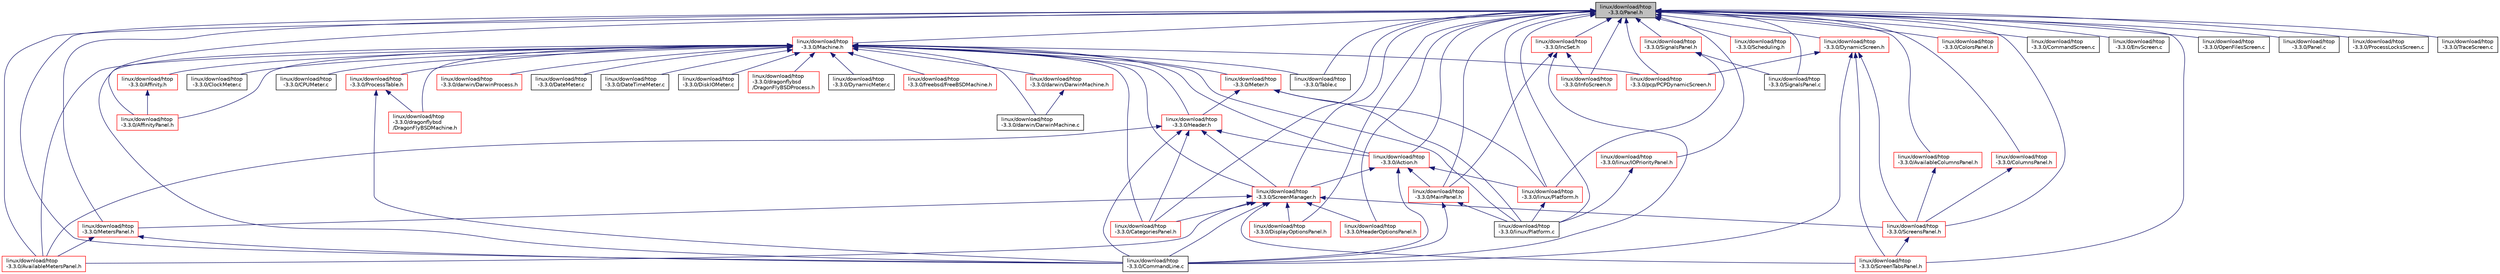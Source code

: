 digraph "linux/download/htop-3.3.0/Panel.h"
{
  edge [fontname="Helvetica",fontsize="10",labelfontname="Helvetica",labelfontsize="10"];
  node [fontname="Helvetica",fontsize="10",shape=record];
  Node29 [label="linux/download/htop\l-3.3.0/Panel.h",height=0.2,width=0.4,color="black", fillcolor="grey75", style="filled", fontcolor="black"];
  Node29 -> Node30 [dir="back",color="midnightblue",fontsize="10",style="solid"];
  Node30 [label="linux/download/htop\l-3.3.0/Machine.h",height=0.2,width=0.4,color="red", fillcolor="white", style="filled",URL="$Machine_8h.html"];
  Node30 -> Node31 [dir="back",color="midnightblue",fontsize="10",style="solid"];
  Node31 [label="linux/download/htop\l-3.3.0/Header.h",height=0.2,width=0.4,color="red", fillcolor="white", style="filled",URL="$linux_2download_2htop-3_83_80_2Header_8h.html"];
  Node31 -> Node32 [dir="back",color="midnightblue",fontsize="10",style="solid"];
  Node32 [label="linux/download/htop\l-3.3.0/Action.h",height=0.2,width=0.4,color="red", fillcolor="white", style="filled",URL="$Action_8h.html"];
  Node32 -> Node34 [dir="back",color="midnightblue",fontsize="10",style="solid"];
  Node34 [label="linux/download/htop\l-3.3.0/ScreenManager.h",height=0.2,width=0.4,color="red", fillcolor="white", style="filled",URL="$ScreenManager_8h.html"];
  Node34 -> Node35 [dir="back",color="midnightblue",fontsize="10",style="solid"];
  Node35 [label="linux/download/htop\l-3.3.0/CategoriesPanel.h",height=0.2,width=0.4,color="red", fillcolor="white", style="filled",URL="$CategoriesPanel_8h.html"];
  Node34 -> Node37 [dir="back",color="midnightblue",fontsize="10",style="solid"];
  Node37 [label="linux/download/htop\l-3.3.0/MetersPanel.h",height=0.2,width=0.4,color="red", fillcolor="white", style="filled",URL="$MetersPanel_8h.html"];
  Node37 -> Node38 [dir="back",color="midnightblue",fontsize="10",style="solid"];
  Node38 [label="linux/download/htop\l-3.3.0/AvailableMetersPanel.h",height=0.2,width=0.4,color="red", fillcolor="white", style="filled",URL="$AvailableMetersPanel_8h.html"];
  Node37 -> Node40 [dir="back",color="midnightblue",fontsize="10",style="solid"];
  Node40 [label="linux/download/htop\l-3.3.0/CommandLine.c",height=0.2,width=0.4,color="black", fillcolor="white", style="filled",URL="$CommandLine_8c.html"];
  Node34 -> Node38 [dir="back",color="midnightblue",fontsize="10",style="solid"];
  Node34 -> Node42 [dir="back",color="midnightblue",fontsize="10",style="solid"];
  Node42 [label="linux/download/htop\l-3.3.0/DisplayOptionsPanel.h",height=0.2,width=0.4,color="red", fillcolor="white", style="filled",URL="$DisplayOptionsPanel_8h.html"];
  Node34 -> Node44 [dir="back",color="midnightblue",fontsize="10",style="solid"];
  Node44 [label="linux/download/htop\l-3.3.0/HeaderOptionsPanel.h",height=0.2,width=0.4,color="red", fillcolor="white", style="filled",URL="$HeaderOptionsPanel_8h.html"];
  Node34 -> Node46 [dir="back",color="midnightblue",fontsize="10",style="solid"];
  Node46 [label="linux/download/htop\l-3.3.0/ScreensPanel.h",height=0.2,width=0.4,color="red", fillcolor="white", style="filled",URL="$ScreensPanel_8h.html"];
  Node46 -> Node47 [dir="back",color="midnightblue",fontsize="10",style="solid"];
  Node47 [label="linux/download/htop\l-3.3.0/ScreenTabsPanel.h",height=0.2,width=0.4,color="red", fillcolor="white", style="filled",URL="$ScreenTabsPanel_8h.html"];
  Node34 -> Node47 [dir="back",color="midnightblue",fontsize="10",style="solid"];
  Node34 -> Node40 [dir="back",color="midnightblue",fontsize="10",style="solid"];
  Node32 -> Node51 [dir="back",color="midnightblue",fontsize="10",style="solid"];
  Node51 [label="linux/download/htop\l-3.3.0/MainPanel.h",height=0.2,width=0.4,color="red", fillcolor="white", style="filled",URL="$MainPanel_8h.html"];
  Node51 -> Node40 [dir="back",color="midnightblue",fontsize="10",style="solid"];
  Node51 -> Node52 [dir="back",color="midnightblue",fontsize="10",style="solid"];
  Node52 [label="linux/download/htop\l-3.3.0/linux/Platform.c",height=0.2,width=0.4,color="black", fillcolor="white", style="filled",URL="$linux_2Platform_8c.html"];
  Node32 -> Node40 [dir="back",color="midnightblue",fontsize="10",style="solid"];
  Node32 -> Node64 [dir="back",color="midnightblue",fontsize="10",style="solid"];
  Node64 [label="linux/download/htop\l-3.3.0/linux/Platform.h",height=0.2,width=0.4,color="red", fillcolor="white", style="filled",URL="$linux_2Platform_8h.html"];
  Node64 -> Node52 [dir="back",color="midnightblue",fontsize="10",style="solid"];
  Node31 -> Node35 [dir="back",color="midnightblue",fontsize="10",style="solid"];
  Node31 -> Node34 [dir="back",color="midnightblue",fontsize="10",style="solid"];
  Node31 -> Node38 [dir="back",color="midnightblue",fontsize="10",style="solid"];
  Node31 -> Node40 [dir="back",color="midnightblue",fontsize="10",style="solid"];
  Node30 -> Node118 [dir="back",color="midnightblue",fontsize="10",style="solid"];
  Node118 [label="linux/download/htop\l-3.3.0/Meter.h",height=0.2,width=0.4,color="red", fillcolor="white", style="filled",URL="$Meter_8h.html"];
  Node118 -> Node31 [dir="back",color="midnightblue",fontsize="10",style="solid"];
  Node118 -> Node52 [dir="back",color="midnightblue",fontsize="10",style="solid"];
  Node118 -> Node64 [dir="back",color="midnightblue",fontsize="10",style="solid"];
  Node30 -> Node32 [dir="back",color="midnightblue",fontsize="10",style="solid"];
  Node30 -> Node35 [dir="back",color="midnightblue",fontsize="10",style="solid"];
  Node30 -> Node34 [dir="back",color="midnightblue",fontsize="10",style="solid"];
  Node30 -> Node153 [dir="back",color="midnightblue",fontsize="10",style="solid"];
  Node153 [label="linux/download/htop\l-3.3.0/Affinity.h",height=0.2,width=0.4,color="red", fillcolor="white", style="filled",URL="$Affinity_8h.html"];
  Node153 -> Node155 [dir="back",color="midnightblue",fontsize="10",style="solid"];
  Node155 [label="linux/download/htop\l-3.3.0/AffinityPanel.h",height=0.2,width=0.4,color="red", fillcolor="white", style="filled",URL="$AffinityPanel_8h.html"];
  Node30 -> Node155 [dir="back",color="midnightblue",fontsize="10",style="solid"];
  Node30 -> Node38 [dir="back",color="midnightblue",fontsize="10",style="solid"];
  Node30 -> Node124 [dir="back",color="midnightblue",fontsize="10",style="solid"];
  Node124 [label="linux/download/htop\l-3.3.0/ClockMeter.c",height=0.2,width=0.4,color="black", fillcolor="white", style="filled",URL="$ClockMeter_8c.html"];
  Node30 -> Node40 [dir="back",color="midnightblue",fontsize="10",style="solid"];
  Node30 -> Node157 [dir="back",color="midnightblue",fontsize="10",style="solid"];
  Node157 [label="linux/download/htop\l-3.3.0/ProcessTable.h",height=0.2,width=0.4,color="red", fillcolor="white", style="filled",URL="$ProcessTable_8h.html"];
  Node157 -> Node40 [dir="back",color="midnightblue",fontsize="10",style="solid"];
  Node157 -> Node160 [dir="back",color="midnightblue",fontsize="10",style="solid"];
  Node160 [label="linux/download/htop\l-3.3.0/dragonflybsd\l/DragonFlyBSDMachine.h",height=0.2,width=0.4,color="red", fillcolor="white", style="filled",URL="$DragonFlyBSDMachine_8h.html"];
  Node30 -> Node95 [dir="back",color="midnightblue",fontsize="10",style="solid"];
  Node95 [label="linux/download/htop\l-3.3.0/CPUMeter.c",height=0.2,width=0.4,color="black", fillcolor="white", style="filled",URL="$CPUMeter_8c.html"];
  Node30 -> Node55 [dir="back",color="midnightblue",fontsize="10",style="solid"];
  Node55 [label="linux/download/htop\l-3.3.0/darwin/DarwinMachine.c",height=0.2,width=0.4,color="black", fillcolor="white", style="filled",URL="$DarwinMachine_8c.html"];
  Node30 -> Node184 [dir="back",color="midnightblue",fontsize="10",style="solid"];
  Node184 [label="linux/download/htop\l-3.3.0/darwin/DarwinMachine.h",height=0.2,width=0.4,color="red", fillcolor="white", style="filled",URL="$DarwinMachine_8h.html"];
  Node184 -> Node55 [dir="back",color="midnightblue",fontsize="10",style="solid"];
  Node30 -> Node159 [dir="back",color="midnightblue",fontsize="10",style="solid"];
  Node159 [label="linux/download/htop\l-3.3.0/darwin/DarwinProcess.h",height=0.2,width=0.4,color="red", fillcolor="white", style="filled",URL="$DarwinProcess_8h.html"];
  Node30 -> Node126 [dir="back",color="midnightblue",fontsize="10",style="solid"];
  Node126 [label="linux/download/htop\l-3.3.0/DateMeter.c",height=0.2,width=0.4,color="black", fillcolor="white", style="filled",URL="$DateMeter_8c.html"];
  Node30 -> Node128 [dir="back",color="midnightblue",fontsize="10",style="solid"];
  Node128 [label="linux/download/htop\l-3.3.0/DateTimeMeter.c",height=0.2,width=0.4,color="black", fillcolor="white", style="filled",URL="$DateTimeMeter_8c.html"];
  Node30 -> Node96 [dir="back",color="midnightblue",fontsize="10",style="solid"];
  Node96 [label="linux/download/htop\l-3.3.0/DiskIOMeter.c",height=0.2,width=0.4,color="black", fillcolor="white", style="filled",URL="$DiskIOMeter_8c.html"];
  Node30 -> Node160 [dir="back",color="midnightblue",fontsize="10",style="solid"];
  Node30 -> Node185 [dir="back",color="midnightblue",fontsize="10",style="solid"];
  Node185 [label="linux/download/htop\l-3.3.0/dragonflybsd\l/DragonFlyBSDProcess.h",height=0.2,width=0.4,color="red", fillcolor="white", style="filled",URL="$DragonFlyBSDProcess_8h.html"];
  Node30 -> Node98 [dir="back",color="midnightblue",fontsize="10",style="solid"];
  Node98 [label="linux/download/htop\l-3.3.0/DynamicMeter.c",height=0.2,width=0.4,color="black", fillcolor="white", style="filled",URL="$DynamicMeter_8c.html"];
  Node30 -> Node186 [dir="back",color="midnightblue",fontsize="10",style="solid"];
  Node186 [label="linux/download/htop\l-3.3.0/freebsd/FreeBSDMachine.h",height=0.2,width=0.4,color="red", fillcolor="white", style="filled",URL="$FreeBSDMachine_8h.html"];
  Node30 -> Node52 [dir="back",color="midnightblue",fontsize="10",style="solid"];
  Node30 -> Node197 [dir="back",color="midnightblue",fontsize="10",style="solid"];
  Node197 [label="linux/download/htop\l-3.3.0/pcp/PCPDynamicScreen.h",height=0.2,width=0.4,color="red", fillcolor="white", style="filled",URL="$PCPDynamicScreen_8h.html"];
  Node30 -> Node203 [dir="back",color="midnightblue",fontsize="10",style="solid"];
  Node203 [label="linux/download/htop\l-3.3.0/Table.c",height=0.2,width=0.4,color="black", fillcolor="white", style="filled",URL="$Table_8c.html"];
  Node29 -> Node32 [dir="back",color="midnightblue",fontsize="10",style="solid"];
  Node29 -> Node35 [dir="back",color="midnightblue",fontsize="10",style="solid"];
  Node29 -> Node34 [dir="back",color="midnightblue",fontsize="10",style="solid"];
  Node29 -> Node208 [dir="back",color="midnightblue",fontsize="10",style="solid"];
  Node208 [label="linux/download/htop\l-3.3.0/IncSet.h",height=0.2,width=0.4,color="red", fillcolor="white", style="filled",URL="$IncSet_8h.html"];
  Node208 -> Node209 [dir="back",color="midnightblue",fontsize="10",style="solid"];
  Node209 [label="linux/download/htop\l-3.3.0/InfoScreen.h",height=0.2,width=0.4,color="red", fillcolor="white", style="filled",URL="$InfoScreen_8h.html"];
  Node208 -> Node51 [dir="back",color="midnightblue",fontsize="10",style="solid"];
  Node208 -> Node40 [dir="back",color="midnightblue",fontsize="10",style="solid"];
  Node29 -> Node209 [dir="back",color="midnightblue",fontsize="10",style="solid"];
  Node29 -> Node51 [dir="back",color="midnightblue",fontsize="10",style="solid"];
  Node29 -> Node220 [dir="back",color="midnightblue",fontsize="10",style="solid"];
  Node220 [label="linux/download/htop\l-3.3.0/Scheduling.h",height=0.2,width=0.4,color="red", fillcolor="white", style="filled",URL="$Scheduling_8h.html"];
  Node29 -> Node222 [dir="back",color="midnightblue",fontsize="10",style="solid"];
  Node222 [label="linux/download/htop\l-3.3.0/SignalsPanel.h",height=0.2,width=0.4,color="red", fillcolor="white", style="filled",URL="$SignalsPanel_8h.html"];
  Node222 -> Node64 [dir="back",color="midnightblue",fontsize="10",style="solid"];
  Node222 -> Node111 [dir="back",color="midnightblue",fontsize="10",style="solid"];
  Node111 [label="linux/download/htop\l-3.3.0/SignalsPanel.c",height=0.2,width=0.4,color="black", fillcolor="white", style="filled",URL="$SignalsPanel_8c.html"];
  Node29 -> Node155 [dir="back",color="midnightblue",fontsize="10",style="solid"];
  Node29 -> Node223 [dir="back",color="midnightblue",fontsize="10",style="solid"];
  Node223 [label="linux/download/htop\l-3.3.0/AvailableColumnsPanel.h",height=0.2,width=0.4,color="red", fillcolor="white", style="filled",URL="$AvailableColumnsPanel_8h.html"];
  Node223 -> Node46 [dir="back",color="midnightblue",fontsize="10",style="solid"];
  Node29 -> Node224 [dir="back",color="midnightblue",fontsize="10",style="solid"];
  Node224 [label="linux/download/htop\l-3.3.0/ColumnsPanel.h",height=0.2,width=0.4,color="red", fillcolor="white", style="filled",URL="$ColumnsPanel_8h.html"];
  Node224 -> Node46 [dir="back",color="midnightblue",fontsize="10",style="solid"];
  Node29 -> Node37 [dir="back",color="midnightblue",fontsize="10",style="solid"];
  Node29 -> Node38 [dir="back",color="midnightblue",fontsize="10",style="solid"];
  Node29 -> Node226 [dir="back",color="midnightblue",fontsize="10",style="solid"];
  Node226 [label="linux/download/htop\l-3.3.0/ColorsPanel.h",height=0.2,width=0.4,color="red", fillcolor="white", style="filled",URL="$ColorsPanel_8h.html"];
  Node29 -> Node42 [dir="back",color="midnightblue",fontsize="10",style="solid"];
  Node29 -> Node44 [dir="back",color="midnightblue",fontsize="10",style="solid"];
  Node29 -> Node228 [dir="back",color="midnightblue",fontsize="10",style="solid"];
  Node228 [label="linux/download/htop\l-3.3.0/DynamicScreen.h",height=0.2,width=0.4,color="red", fillcolor="white", style="filled",URL="$DynamicScreen_8h.html"];
  Node228 -> Node46 [dir="back",color="midnightblue",fontsize="10",style="solid"];
  Node228 -> Node47 [dir="back",color="midnightblue",fontsize="10",style="solid"];
  Node228 -> Node40 [dir="back",color="midnightblue",fontsize="10",style="solid"];
  Node228 -> Node197 [dir="back",color="midnightblue",fontsize="10",style="solid"];
  Node29 -> Node46 [dir="back",color="midnightblue",fontsize="10",style="solid"];
  Node29 -> Node47 [dir="back",color="midnightblue",fontsize="10",style="solid"];
  Node29 -> Node40 [dir="back",color="midnightblue",fontsize="10",style="solid"];
  Node29 -> Node211 [dir="back",color="midnightblue",fontsize="10",style="solid"];
  Node211 [label="linux/download/htop\l-3.3.0/CommandScreen.c",height=0.2,width=0.4,color="black", fillcolor="white", style="filled",URL="$CommandScreen_8c.html"];
  Node29 -> Node100 [dir="back",color="midnightblue",fontsize="10",style="solid"];
  Node100 [label="linux/download/htop\l-3.3.0/EnvScreen.c",height=0.2,width=0.4,color="black", fillcolor="white", style="filled",URL="$EnvScreen_8c.html"];
  Node29 -> Node229 [dir="back",color="midnightblue",fontsize="10",style="solid"];
  Node229 [label="linux/download/htop\l-3.3.0/linux/IOPriorityPanel.h",height=0.2,width=0.4,color="red", fillcolor="white", style="filled",URL="$IOPriorityPanel_8h.html"];
  Node229 -> Node52 [dir="back",color="midnightblue",fontsize="10",style="solid"];
  Node29 -> Node52 [dir="back",color="midnightblue",fontsize="10",style="solid"];
  Node29 -> Node64 [dir="back",color="midnightblue",fontsize="10",style="solid"];
  Node29 -> Node214 [dir="back",color="midnightblue",fontsize="10",style="solid"];
  Node214 [label="linux/download/htop\l-3.3.0/OpenFilesScreen.c",height=0.2,width=0.4,color="black", fillcolor="white", style="filled",URL="$OpenFilesScreen_8c.html"];
  Node29 -> Node231 [dir="back",color="midnightblue",fontsize="10",style="solid"];
  Node231 [label="linux/download/htop\l-3.3.0/Panel.c",height=0.2,width=0.4,color="black", fillcolor="white", style="filled",URL="$Panel_8c.html"];
  Node29 -> Node197 [dir="back",color="midnightblue",fontsize="10",style="solid"];
  Node29 -> Node109 [dir="back",color="midnightblue",fontsize="10",style="solid"];
  Node109 [label="linux/download/htop\l-3.3.0/ProcessLocksScreen.c",height=0.2,width=0.4,color="black", fillcolor="white", style="filled",URL="$ProcessLocksScreen_8c.html"];
  Node29 -> Node111 [dir="back",color="midnightblue",fontsize="10",style="solid"];
  Node29 -> Node203 [dir="back",color="midnightblue",fontsize="10",style="solid"];
  Node29 -> Node217 [dir="back",color="midnightblue",fontsize="10",style="solid"];
  Node217 [label="linux/download/htop\l-3.3.0/TraceScreen.c",height=0.2,width=0.4,color="black", fillcolor="white", style="filled",URL="$TraceScreen_8c.html"];
}
